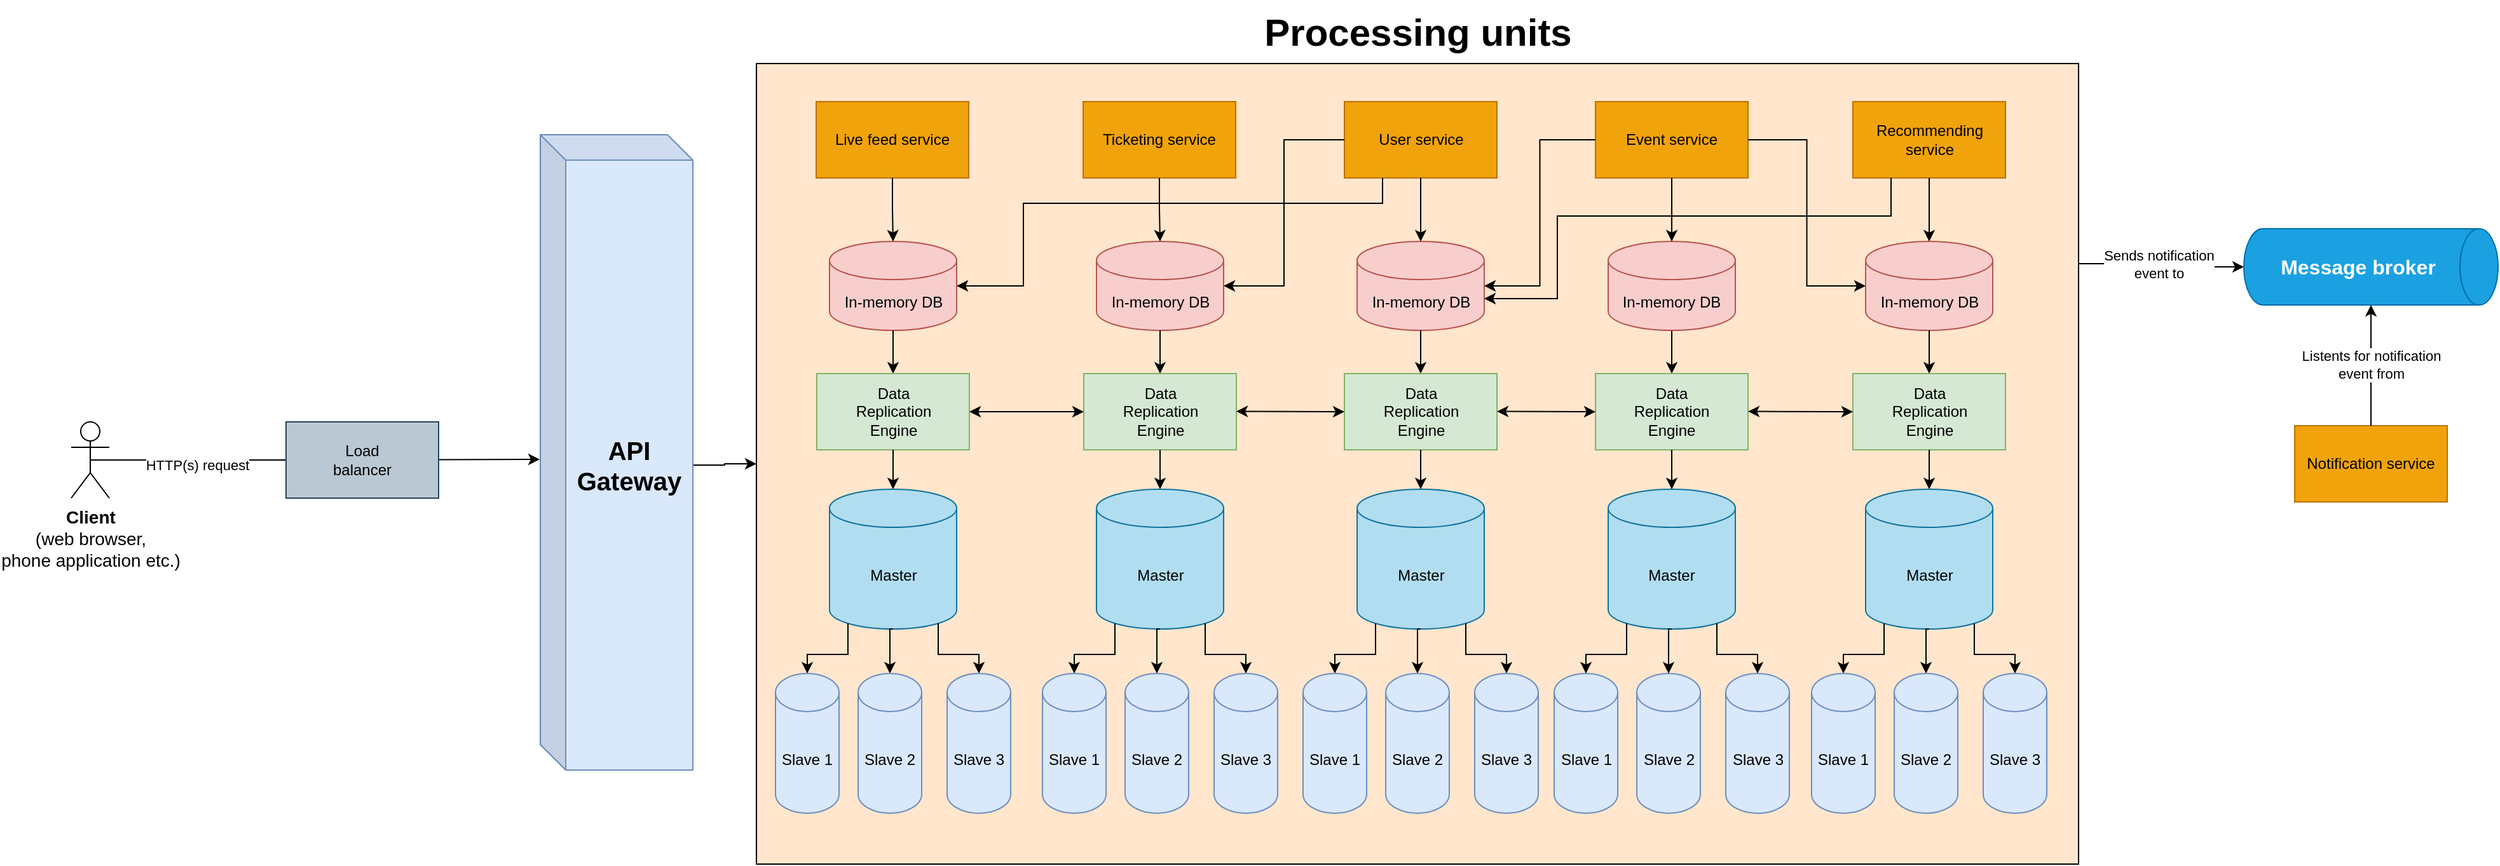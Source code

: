 <mxfile version="22.1.3" type="device">
  <diagram name="1 oldal" id="s9Mcpa4K2l946EQy9fjX">
    <mxGraphModel dx="2856" dy="904" grid="1" gridSize="10" guides="1" tooltips="1" connect="1" arrows="1" fold="1" page="1" pageScale="1" pageWidth="1169" pageHeight="827" math="0" shadow="0">
      <root>
        <mxCell id="0" />
        <mxCell id="1" parent="0" />
        <mxCell id="5I7TPQn2OmLXqwLl5cTM-29" value="" style="rounded=0;whiteSpace=wrap;html=1;fillColor=#ffe6cc;strokeColor=#000000;" parent="1" vertex="1">
          <mxGeometry x="-60" y="170" width="1040" height="630" as="geometry" />
        </mxCell>
        <mxCell id="5I7TPQn2OmLXqwLl5cTM-6" style="edgeStyle=orthogonalEdgeStyle;rounded=0;orthogonalLoop=1;jettySize=auto;html=1;exitX=0.5;exitY=0.5;exitDx=0;exitDy=0;exitPerimeter=0;entryX=-0.004;entryY=0.511;entryDx=0;entryDy=0;entryPerimeter=0;" parent="1" source="5I7TPQn2OmLXqwLl5cTM-1" target="5I7TPQn2OmLXqwLl5cTM-9" edge="1">
          <mxGeometry relative="1" as="geometry">
            <mxPoint x="119.87" y="450" as="targetPoint" />
          </mxGeometry>
        </mxCell>
        <mxCell id="5I7TPQn2OmLXqwLl5cTM-8" value="HTTP(s) request" style="edgeLabel;html=1;align=center;verticalAlign=middle;resizable=0;points=[];" parent="5I7TPQn2OmLXqwLl5cTM-6" vertex="1" connectable="0">
          <mxGeometry x="0.258" relative="1" as="geometry">
            <mxPoint x="-138" y="4" as="offset" />
          </mxGeometry>
        </mxCell>
        <mxCell id="5I7TPQn2OmLXqwLl5cTM-1" value="&lt;font style=&quot;font-size: 14px;&quot;&gt;&lt;b&gt;Client&lt;/b&gt;&lt;br&gt;(web browser,&lt;br&gt;phone application etc.)&lt;/font&gt;" style="shape=umlActor;verticalLabelPosition=bottom;verticalAlign=top;html=1;outlineConnect=0;" parent="1" vertex="1">
          <mxGeometry x="-599" y="452" width="30" height="60" as="geometry" />
        </mxCell>
        <mxCell id="G1bNZVENHBoAvyQeoXGI-101" style="edgeStyle=orthogonalEdgeStyle;rounded=0;orthogonalLoop=1;jettySize=auto;html=1;exitX=0;exitY=0;exitDx=120.0;exitDy=260;exitPerimeter=0;entryX=0;entryY=0.5;entryDx=0;entryDy=0;" parent="1" source="5I7TPQn2OmLXqwLl5cTM-9" target="5I7TPQn2OmLXqwLl5cTM-29" edge="1">
          <mxGeometry relative="1" as="geometry" />
        </mxCell>
        <mxCell id="5I7TPQn2OmLXqwLl5cTM-9" value="&lt;b style=&quot;font-size: 20px;&quot;&gt;API&lt;br&gt;Gateway&lt;/b&gt;" style="shape=cube;whiteSpace=wrap;html=1;boundedLbl=1;backgroundOutline=1;darkOpacity=0.05;darkOpacity2=0.1;fillColor=#dae8fc;strokeColor=#6c8ebf;" parent="1" vertex="1">
          <mxGeometry x="-230" y="226" width="120" height="500" as="geometry" />
        </mxCell>
        <mxCell id="5I7TPQn2OmLXqwLl5cTM-11" value="Event service" style="rounded=0;whiteSpace=wrap;html=1;fillColor=#f0a30a;fontColor=#000000;strokeColor=#BD7000;" parent="1" vertex="1">
          <mxGeometry x="600" y="200" width="120" height="60" as="geometry" />
        </mxCell>
        <mxCell id="5I7TPQn2OmLXqwLl5cTM-12" value="User service" style="rounded=0;whiteSpace=wrap;html=1;fillColor=#f0a30a;fontColor=#000000;strokeColor=#BD7000;" parent="1" vertex="1">
          <mxGeometry x="402.5" y="200" width="120" height="60" as="geometry" />
        </mxCell>
        <mxCell id="5I7TPQn2OmLXqwLl5cTM-13" value="Ticketing service" style="rounded=0;whiteSpace=wrap;html=1;fillColor=#f0a30a;fontColor=#000000;strokeColor=#BD7000;" parent="1" vertex="1">
          <mxGeometry x="197" y="200" width="120" height="60" as="geometry" />
        </mxCell>
        <mxCell id="5I7TPQn2OmLXqwLl5cTM-14" value="Live feed service" style="rounded=0;whiteSpace=wrap;html=1;fillColor=#f0a30a;fontColor=#000000;strokeColor=#BD7000;" parent="1" vertex="1">
          <mxGeometry x="-13" y="200" width="120" height="60" as="geometry" />
        </mxCell>
        <mxCell id="5I7TPQn2OmLXqwLl5cTM-16" value="Recommending service" style="rounded=0;whiteSpace=wrap;html=1;fillColor=#f0a30a;fontColor=#000000;strokeColor=#BD7000;" parent="1" vertex="1">
          <mxGeometry x="802.5" y="200" width="120" height="60" as="geometry" />
        </mxCell>
        <mxCell id="5I7TPQn2OmLXqwLl5cTM-34" value="&lt;font style=&quot;font-size: 30px;&quot;&gt;&lt;b style=&quot;font-size: 30px;&quot;&gt;Processing units&lt;/b&gt;&lt;/font&gt;" style="text;html=1;align=center;verticalAlign=middle;resizable=0;points=[];autosize=1;strokeColor=none;fillColor=none;fontSize=30;" parent="1" vertex="1">
          <mxGeometry x="325" y="120" width="270" height="50" as="geometry" />
        </mxCell>
        <mxCell id="ZkYupQF6wau2qRQoMupU-15" value="Notification service" style="rounded=0;whiteSpace=wrap;html=1;fillColor=#f0a30a;fontColor=#000000;strokeColor=#BD7000;" parent="1" vertex="1">
          <mxGeometry x="1150" y="455" width="120" height="60" as="geometry" />
        </mxCell>
        <mxCell id="ZkYupQF6wau2qRQoMupU-18" value="" style="group" parent="1" vertex="1" connectable="0">
          <mxGeometry x="1110" y="300" width="200" height="60" as="geometry" />
        </mxCell>
        <mxCell id="ZkYupQF6wau2qRQoMupU-19" value="" style="shape=cylinder3;whiteSpace=wrap;html=1;boundedLbl=1;backgroundOutline=1;size=15;rotation=90;fillColor=#1ba1e2;fontColor=#ffffff;strokeColor=#006EAF;" parent="ZkYupQF6wau2qRQoMupU-18" vertex="1">
          <mxGeometry x="70" y="-70" width="60" height="200" as="geometry" />
        </mxCell>
        <mxCell id="ZkYupQF6wau2qRQoMupU-20" value="Message broker" style="text;html=1;align=center;verticalAlign=middle;whiteSpace=wrap;rounded=0;fontStyle=1;fontSize=16;fontColor=#FFFFFF;" parent="ZkYupQF6wau2qRQoMupU-18" vertex="1">
          <mxGeometry x="10" y="5" width="160" height="50" as="geometry" />
        </mxCell>
        <mxCell id="ZkYupQF6wau2qRQoMupU-25" style="edgeStyle=orthogonalEdgeStyle;rounded=0;orthogonalLoop=1;jettySize=auto;html=1;exitX=0.5;exitY=1;exitDx=0;exitDy=0;exitPerimeter=0;entryX=0.5;entryY=0;entryDx=0;entryDy=0;" parent="1" source="ZkYupQF6wau2qRQoMupU-22" target="ZkYupQF6wau2qRQoMupU-24" edge="1">
          <mxGeometry relative="1" as="geometry" />
        </mxCell>
        <mxCell id="ZkYupQF6wau2qRQoMupU-22" value="In-memory DB" style="shape=cylinder3;whiteSpace=wrap;html=1;boundedLbl=1;backgroundOutline=1;size=15;fillColor=#f8cecc;strokeColor=#b85450;" parent="1" vertex="1">
          <mxGeometry x="610" y="310" width="100" height="70" as="geometry" />
        </mxCell>
        <mxCell id="ZkYupQF6wau2qRQoMupU-23" style="edgeStyle=orthogonalEdgeStyle;rounded=0;orthogonalLoop=1;jettySize=auto;html=1;exitX=0.5;exitY=1;exitDx=0;exitDy=0;entryX=0.5;entryY=0;entryDx=0;entryDy=0;entryPerimeter=0;" parent="1" source="5I7TPQn2OmLXqwLl5cTM-11" target="ZkYupQF6wau2qRQoMupU-22" edge="1">
          <mxGeometry relative="1" as="geometry" />
        </mxCell>
        <mxCell id="ZkYupQF6wau2qRQoMupU-24" value="Data&lt;br&gt;Replication&lt;br&gt;Engine" style="whiteSpace=wrap;html=1;fillColor=#d5e8d4;strokeColor=#82b366;" parent="1" vertex="1">
          <mxGeometry x="600" y="414" width="120" height="60" as="geometry" />
        </mxCell>
        <mxCell id="ZkYupQF6wau2qRQoMupU-26" value="Master" style="shape=cylinder3;whiteSpace=wrap;html=1;boundedLbl=1;backgroundOutline=1;size=15;fillColor=#b1ddf0;strokeColor=#10739e;" parent="1" vertex="1">
          <mxGeometry x="610" y="505" width="100" height="110" as="geometry" />
        </mxCell>
        <mxCell id="ZkYupQF6wau2qRQoMupU-27" style="edgeStyle=orthogonalEdgeStyle;rounded=0;orthogonalLoop=1;jettySize=auto;html=1;exitX=0.5;exitY=1;exitDx=0;exitDy=0;entryX=0.5;entryY=0;entryDx=0;entryDy=0;entryPerimeter=0;" parent="1" source="ZkYupQF6wau2qRQoMupU-24" target="ZkYupQF6wau2qRQoMupU-26" edge="1">
          <mxGeometry relative="1" as="geometry" />
        </mxCell>
        <mxCell id="ZkYupQF6wau2qRQoMupU-28" value="Slave 1" style="shape=cylinder3;whiteSpace=wrap;html=1;boundedLbl=1;backgroundOutline=1;size=15;fillColor=#dae8fc;strokeColor=#6c8ebf;" parent="1" vertex="1">
          <mxGeometry x="567.5" y="650" width="50" height="110" as="geometry" />
        </mxCell>
        <mxCell id="ZkYupQF6wau2qRQoMupU-29" value="Slave 2" style="shape=cylinder3;whiteSpace=wrap;html=1;boundedLbl=1;backgroundOutline=1;size=15;fillColor=#dae8fc;strokeColor=#6c8ebf;" parent="1" vertex="1">
          <mxGeometry x="632.5" y="650" width="50" height="110" as="geometry" />
        </mxCell>
        <mxCell id="ZkYupQF6wau2qRQoMupU-30" value="Slave 3" style="shape=cylinder3;whiteSpace=wrap;html=1;boundedLbl=1;backgroundOutline=1;size=15;fillColor=#dae8fc;strokeColor=#6c8ebf;" parent="1" vertex="1">
          <mxGeometry x="702.5" y="650" width="50" height="110" as="geometry" />
        </mxCell>
        <mxCell id="ZkYupQF6wau2qRQoMupU-31" style="edgeStyle=orthogonalEdgeStyle;rounded=0;orthogonalLoop=1;jettySize=auto;html=1;exitX=0.5;exitY=1;exitDx=0;exitDy=0;exitPerimeter=0;entryX=0.5;entryY=0;entryDx=0;entryDy=0;entryPerimeter=0;" parent="1" source="ZkYupQF6wau2qRQoMupU-26" target="ZkYupQF6wau2qRQoMupU-29" edge="1">
          <mxGeometry relative="1" as="geometry" />
        </mxCell>
        <mxCell id="ZkYupQF6wau2qRQoMupU-32" style="edgeStyle=orthogonalEdgeStyle;rounded=0;orthogonalLoop=1;jettySize=auto;html=1;exitX=0.145;exitY=1;exitDx=0;exitDy=-4.35;exitPerimeter=0;entryX=0.5;entryY=0;entryDx=0;entryDy=0;entryPerimeter=0;" parent="1" source="ZkYupQF6wau2qRQoMupU-26" target="ZkYupQF6wau2qRQoMupU-28" edge="1">
          <mxGeometry relative="1" as="geometry" />
        </mxCell>
        <mxCell id="ZkYupQF6wau2qRQoMupU-33" style="edgeStyle=orthogonalEdgeStyle;rounded=0;orthogonalLoop=1;jettySize=auto;html=1;exitX=0.855;exitY=1;exitDx=0;exitDy=-4.35;exitPerimeter=0;entryX=0.5;entryY=0;entryDx=0;entryDy=0;entryPerimeter=0;" parent="1" source="ZkYupQF6wau2qRQoMupU-26" target="ZkYupQF6wau2qRQoMupU-30" edge="1">
          <mxGeometry relative="1" as="geometry" />
        </mxCell>
        <mxCell id="ZkYupQF6wau2qRQoMupU-34" value="In-memory DB" style="shape=cylinder3;whiteSpace=wrap;html=1;boundedLbl=1;backgroundOutline=1;size=15;fillColor=#f8cecc;strokeColor=#b85450;" parent="1" vertex="1">
          <mxGeometry x="812.5" y="310" width="100" height="70" as="geometry" />
        </mxCell>
        <mxCell id="ZkYupQF6wau2qRQoMupU-35" style="edgeStyle=orthogonalEdgeStyle;rounded=0;orthogonalLoop=1;jettySize=auto;html=1;exitX=0.5;exitY=1;exitDx=0;exitDy=0;exitPerimeter=0;entryX=0.5;entryY=0;entryDx=0;entryDy=0;" parent="1" source="ZkYupQF6wau2qRQoMupU-34" target="ZkYupQF6wau2qRQoMupU-36" edge="1">
          <mxGeometry relative="1" as="geometry" />
        </mxCell>
        <mxCell id="ZkYupQF6wau2qRQoMupU-36" value="Data&lt;br&gt;Replication&lt;br&gt;Engine" style="whiteSpace=wrap;html=1;fillColor=#d5e8d4;strokeColor=#82b366;" parent="1" vertex="1">
          <mxGeometry x="802.5" y="414" width="120" height="60" as="geometry" />
        </mxCell>
        <mxCell id="ZkYupQF6wau2qRQoMupU-37" style="edgeStyle=orthogonalEdgeStyle;rounded=0;orthogonalLoop=1;jettySize=auto;html=1;exitX=0.5;exitY=1;exitDx=0;exitDy=0;entryX=0.5;entryY=0;entryDx=0;entryDy=0;entryPerimeter=0;" parent="1" source="ZkYupQF6wau2qRQoMupU-36" target="ZkYupQF6wau2qRQoMupU-38" edge="1">
          <mxGeometry relative="1" as="geometry" />
        </mxCell>
        <mxCell id="ZkYupQF6wau2qRQoMupU-38" value="Master" style="shape=cylinder3;whiteSpace=wrap;html=1;boundedLbl=1;backgroundOutline=1;size=15;fillColor=#b1ddf0;strokeColor=#10739e;" parent="1" vertex="1">
          <mxGeometry x="812.5" y="505" width="100" height="110" as="geometry" />
        </mxCell>
        <mxCell id="ZkYupQF6wau2qRQoMupU-39" style="edgeStyle=orthogonalEdgeStyle;rounded=0;orthogonalLoop=1;jettySize=auto;html=1;exitX=0.145;exitY=1;exitDx=0;exitDy=-4.35;exitPerimeter=0;entryX=0.5;entryY=0;entryDx=0;entryDy=0;entryPerimeter=0;" parent="1" source="ZkYupQF6wau2qRQoMupU-38" target="ZkYupQF6wau2qRQoMupU-44" edge="1">
          <mxGeometry relative="1" as="geometry" />
        </mxCell>
        <mxCell id="ZkYupQF6wau2qRQoMupU-40" style="edgeStyle=orthogonalEdgeStyle;rounded=0;orthogonalLoop=1;jettySize=auto;html=1;exitX=0.5;exitY=1;exitDx=0;exitDy=0;exitPerimeter=0;entryX=0.5;entryY=0;entryDx=0;entryDy=0;entryPerimeter=0;" parent="1" source="ZkYupQF6wau2qRQoMupU-38" target="ZkYupQF6wau2qRQoMupU-43" edge="1">
          <mxGeometry relative="1" as="geometry" />
        </mxCell>
        <mxCell id="ZkYupQF6wau2qRQoMupU-41" style="edgeStyle=orthogonalEdgeStyle;rounded=0;orthogonalLoop=1;jettySize=auto;html=1;exitX=0.855;exitY=1;exitDx=0;exitDy=-4.35;exitPerimeter=0;entryX=0.5;entryY=0;entryDx=0;entryDy=0;entryPerimeter=0;" parent="1" source="ZkYupQF6wau2qRQoMupU-38" target="ZkYupQF6wau2qRQoMupU-42" edge="1">
          <mxGeometry relative="1" as="geometry" />
        </mxCell>
        <mxCell id="ZkYupQF6wau2qRQoMupU-42" value="Slave 3" style="shape=cylinder3;whiteSpace=wrap;html=1;boundedLbl=1;backgroundOutline=1;size=15;fillColor=#dae8fc;strokeColor=#6c8ebf;" parent="1" vertex="1">
          <mxGeometry x="905" y="650" width="50" height="110" as="geometry" />
        </mxCell>
        <mxCell id="ZkYupQF6wau2qRQoMupU-43" value="Slave 2" style="shape=cylinder3;whiteSpace=wrap;html=1;boundedLbl=1;backgroundOutline=1;size=15;fillColor=#dae8fc;strokeColor=#6c8ebf;" parent="1" vertex="1">
          <mxGeometry x="835" y="650" width="50" height="110" as="geometry" />
        </mxCell>
        <mxCell id="ZkYupQF6wau2qRQoMupU-44" value="Slave 1" style="shape=cylinder3;whiteSpace=wrap;html=1;boundedLbl=1;backgroundOutline=1;size=15;fillColor=#dae8fc;strokeColor=#6c8ebf;" parent="1" vertex="1">
          <mxGeometry x="770" y="650" width="50" height="110" as="geometry" />
        </mxCell>
        <mxCell id="ZkYupQF6wau2qRQoMupU-45" value="In-memory DB" style="shape=cylinder3;whiteSpace=wrap;html=1;boundedLbl=1;backgroundOutline=1;size=15;fillColor=#f8cecc;strokeColor=#b85450;" parent="1" vertex="1">
          <mxGeometry x="412.5" y="310" width="100" height="70" as="geometry" />
        </mxCell>
        <mxCell id="ZkYupQF6wau2qRQoMupU-46" style="edgeStyle=orthogonalEdgeStyle;rounded=0;orthogonalLoop=1;jettySize=auto;html=1;exitX=0.5;exitY=1;exitDx=0;exitDy=0;exitPerimeter=0;entryX=0.5;entryY=0;entryDx=0;entryDy=0;" parent="1" source="ZkYupQF6wau2qRQoMupU-45" target="ZkYupQF6wau2qRQoMupU-47" edge="1">
          <mxGeometry relative="1" as="geometry" />
        </mxCell>
        <mxCell id="ZkYupQF6wau2qRQoMupU-47" value="Data&lt;br&gt;Replication&lt;br&gt;Engine" style="whiteSpace=wrap;html=1;fillColor=#d5e8d4;strokeColor=#82b366;" parent="1" vertex="1">
          <mxGeometry x="402.5" y="414" width="120" height="60" as="geometry" />
        </mxCell>
        <mxCell id="ZkYupQF6wau2qRQoMupU-48" style="edgeStyle=orthogonalEdgeStyle;rounded=0;orthogonalLoop=1;jettySize=auto;html=1;exitX=0.5;exitY=1;exitDx=0;exitDy=0;entryX=0.5;entryY=0;entryDx=0;entryDy=0;entryPerimeter=0;" parent="1" source="ZkYupQF6wau2qRQoMupU-47" target="ZkYupQF6wau2qRQoMupU-49" edge="1">
          <mxGeometry relative="1" as="geometry" />
        </mxCell>
        <mxCell id="ZkYupQF6wau2qRQoMupU-49" value="Master" style="shape=cylinder3;whiteSpace=wrap;html=1;boundedLbl=1;backgroundOutline=1;size=15;fillColor=#b1ddf0;strokeColor=#10739e;" parent="1" vertex="1">
          <mxGeometry x="412.5" y="505" width="100" height="110" as="geometry" />
        </mxCell>
        <mxCell id="ZkYupQF6wau2qRQoMupU-50" style="edgeStyle=orthogonalEdgeStyle;rounded=0;orthogonalLoop=1;jettySize=auto;html=1;exitX=0.145;exitY=1;exitDx=0;exitDy=-4.35;exitPerimeter=0;entryX=0.5;entryY=0;entryDx=0;entryDy=0;entryPerimeter=0;" parent="1" source="ZkYupQF6wau2qRQoMupU-49" target="ZkYupQF6wau2qRQoMupU-55" edge="1">
          <mxGeometry relative="1" as="geometry" />
        </mxCell>
        <mxCell id="ZkYupQF6wau2qRQoMupU-51" style="edgeStyle=orthogonalEdgeStyle;rounded=0;orthogonalLoop=1;jettySize=auto;html=1;exitX=0.5;exitY=1;exitDx=0;exitDy=0;exitPerimeter=0;entryX=0.5;entryY=0;entryDx=0;entryDy=0;entryPerimeter=0;" parent="1" source="ZkYupQF6wau2qRQoMupU-49" target="ZkYupQF6wau2qRQoMupU-54" edge="1">
          <mxGeometry relative="1" as="geometry" />
        </mxCell>
        <mxCell id="ZkYupQF6wau2qRQoMupU-52" style="edgeStyle=orthogonalEdgeStyle;rounded=0;orthogonalLoop=1;jettySize=auto;html=1;exitX=0.855;exitY=1;exitDx=0;exitDy=-4.35;exitPerimeter=0;entryX=0.5;entryY=0;entryDx=0;entryDy=0;entryPerimeter=0;" parent="1" source="ZkYupQF6wau2qRQoMupU-49" target="ZkYupQF6wau2qRQoMupU-53" edge="1">
          <mxGeometry relative="1" as="geometry" />
        </mxCell>
        <mxCell id="ZkYupQF6wau2qRQoMupU-53" value="Slave 3" style="shape=cylinder3;whiteSpace=wrap;html=1;boundedLbl=1;backgroundOutline=1;size=15;fillColor=#dae8fc;strokeColor=#6c8ebf;" parent="1" vertex="1">
          <mxGeometry x="505" y="650" width="50" height="110" as="geometry" />
        </mxCell>
        <mxCell id="ZkYupQF6wau2qRQoMupU-54" value="Slave 2" style="shape=cylinder3;whiteSpace=wrap;html=1;boundedLbl=1;backgroundOutline=1;size=15;fillColor=#dae8fc;strokeColor=#6c8ebf;" parent="1" vertex="1">
          <mxGeometry x="435" y="650" width="50" height="110" as="geometry" />
        </mxCell>
        <mxCell id="ZkYupQF6wau2qRQoMupU-55" value="Slave 1" style="shape=cylinder3;whiteSpace=wrap;html=1;boundedLbl=1;backgroundOutline=1;size=15;fillColor=#dae8fc;strokeColor=#6c8ebf;" parent="1" vertex="1">
          <mxGeometry x="370" y="650" width="50" height="110" as="geometry" />
        </mxCell>
        <mxCell id="ZkYupQF6wau2qRQoMupU-56" value="In-memory DB" style="shape=cylinder3;whiteSpace=wrap;html=1;boundedLbl=1;backgroundOutline=1;size=15;fillColor=#f8cecc;strokeColor=#b85450;" parent="1" vertex="1">
          <mxGeometry x="207.5" y="310" width="100" height="70" as="geometry" />
        </mxCell>
        <mxCell id="ZkYupQF6wau2qRQoMupU-57" style="edgeStyle=orthogonalEdgeStyle;rounded=0;orthogonalLoop=1;jettySize=auto;html=1;exitX=0.5;exitY=1;exitDx=0;exitDy=0;exitPerimeter=0;entryX=0.5;entryY=0;entryDx=0;entryDy=0;" parent="1" source="ZkYupQF6wau2qRQoMupU-56" target="ZkYupQF6wau2qRQoMupU-58" edge="1">
          <mxGeometry relative="1" as="geometry" />
        </mxCell>
        <mxCell id="ZkYupQF6wau2qRQoMupU-58" value="Data&lt;br&gt;Replication&lt;br&gt;Engine" style="whiteSpace=wrap;html=1;fillColor=#d5e8d4;strokeColor=#82b366;" parent="1" vertex="1">
          <mxGeometry x="197.5" y="414" width="120" height="60" as="geometry" />
        </mxCell>
        <mxCell id="ZkYupQF6wau2qRQoMupU-59" style="edgeStyle=orthogonalEdgeStyle;rounded=0;orthogonalLoop=1;jettySize=auto;html=1;exitX=0.5;exitY=1;exitDx=0;exitDy=0;entryX=0.5;entryY=0;entryDx=0;entryDy=0;entryPerimeter=0;" parent="1" source="ZkYupQF6wau2qRQoMupU-58" target="ZkYupQF6wau2qRQoMupU-60" edge="1">
          <mxGeometry relative="1" as="geometry" />
        </mxCell>
        <mxCell id="ZkYupQF6wau2qRQoMupU-60" value="Master" style="shape=cylinder3;whiteSpace=wrap;html=1;boundedLbl=1;backgroundOutline=1;size=15;fillColor=#b1ddf0;strokeColor=#10739e;" parent="1" vertex="1">
          <mxGeometry x="207.5" y="505" width="100" height="110" as="geometry" />
        </mxCell>
        <mxCell id="ZkYupQF6wau2qRQoMupU-61" style="edgeStyle=orthogonalEdgeStyle;rounded=0;orthogonalLoop=1;jettySize=auto;html=1;exitX=0.145;exitY=1;exitDx=0;exitDy=-4.35;exitPerimeter=0;entryX=0.5;entryY=0;entryDx=0;entryDy=0;entryPerimeter=0;" parent="1" source="ZkYupQF6wau2qRQoMupU-60" target="ZkYupQF6wau2qRQoMupU-66" edge="1">
          <mxGeometry relative="1" as="geometry" />
        </mxCell>
        <mxCell id="ZkYupQF6wau2qRQoMupU-62" style="edgeStyle=orthogonalEdgeStyle;rounded=0;orthogonalLoop=1;jettySize=auto;html=1;exitX=0.5;exitY=1;exitDx=0;exitDy=0;exitPerimeter=0;entryX=0.5;entryY=0;entryDx=0;entryDy=0;entryPerimeter=0;" parent="1" source="ZkYupQF6wau2qRQoMupU-60" target="ZkYupQF6wau2qRQoMupU-65" edge="1">
          <mxGeometry relative="1" as="geometry" />
        </mxCell>
        <mxCell id="ZkYupQF6wau2qRQoMupU-63" style="edgeStyle=orthogonalEdgeStyle;rounded=0;orthogonalLoop=1;jettySize=auto;html=1;exitX=0.855;exitY=1;exitDx=0;exitDy=-4.35;exitPerimeter=0;entryX=0.5;entryY=0;entryDx=0;entryDy=0;entryPerimeter=0;" parent="1" source="ZkYupQF6wau2qRQoMupU-60" target="ZkYupQF6wau2qRQoMupU-64" edge="1">
          <mxGeometry relative="1" as="geometry" />
        </mxCell>
        <mxCell id="ZkYupQF6wau2qRQoMupU-64" value="Slave 3" style="shape=cylinder3;whiteSpace=wrap;html=1;boundedLbl=1;backgroundOutline=1;size=15;fillColor=#dae8fc;strokeColor=#6c8ebf;" parent="1" vertex="1">
          <mxGeometry x="300" y="650" width="50" height="110" as="geometry" />
        </mxCell>
        <mxCell id="ZkYupQF6wau2qRQoMupU-65" value="Slave 2" style="shape=cylinder3;whiteSpace=wrap;html=1;boundedLbl=1;backgroundOutline=1;size=15;fillColor=#dae8fc;strokeColor=#6c8ebf;" parent="1" vertex="1">
          <mxGeometry x="230" y="650" width="50" height="110" as="geometry" />
        </mxCell>
        <mxCell id="ZkYupQF6wau2qRQoMupU-66" value="Slave 1" style="shape=cylinder3;whiteSpace=wrap;html=1;boundedLbl=1;backgroundOutline=1;size=15;fillColor=#dae8fc;strokeColor=#6c8ebf;" parent="1" vertex="1">
          <mxGeometry x="165" y="650" width="50" height="110" as="geometry" />
        </mxCell>
        <mxCell id="ZkYupQF6wau2qRQoMupU-67" value="In-memory DB" style="shape=cylinder3;whiteSpace=wrap;html=1;boundedLbl=1;backgroundOutline=1;size=15;fillColor=#f8cecc;strokeColor=#b85450;" parent="1" vertex="1">
          <mxGeometry x="-2.5" y="310" width="100" height="70" as="geometry" />
        </mxCell>
        <mxCell id="ZkYupQF6wau2qRQoMupU-68" style="edgeStyle=orthogonalEdgeStyle;rounded=0;orthogonalLoop=1;jettySize=auto;html=1;exitX=0.5;exitY=1;exitDx=0;exitDy=0;exitPerimeter=0;entryX=0.5;entryY=0;entryDx=0;entryDy=0;" parent="1" source="ZkYupQF6wau2qRQoMupU-67" target="ZkYupQF6wau2qRQoMupU-69" edge="1">
          <mxGeometry relative="1" as="geometry" />
        </mxCell>
        <mxCell id="ZkYupQF6wau2qRQoMupU-69" value="Data&lt;br&gt;Replication&lt;br&gt;Engine" style="whiteSpace=wrap;html=1;fillColor=#d5e8d4;strokeColor=#82b366;" parent="1" vertex="1">
          <mxGeometry x="-12.5" y="414" width="120" height="60" as="geometry" />
        </mxCell>
        <mxCell id="ZkYupQF6wau2qRQoMupU-70" style="edgeStyle=orthogonalEdgeStyle;rounded=0;orthogonalLoop=1;jettySize=auto;html=1;exitX=0.5;exitY=1;exitDx=0;exitDy=0;entryX=0.5;entryY=0;entryDx=0;entryDy=0;entryPerimeter=0;" parent="1" source="ZkYupQF6wau2qRQoMupU-69" target="ZkYupQF6wau2qRQoMupU-71" edge="1">
          <mxGeometry relative="1" as="geometry" />
        </mxCell>
        <mxCell id="ZkYupQF6wau2qRQoMupU-71" value="Master" style="shape=cylinder3;whiteSpace=wrap;html=1;boundedLbl=1;backgroundOutline=1;size=15;fillColor=#b1ddf0;strokeColor=#10739e;" parent="1" vertex="1">
          <mxGeometry x="-2.5" y="505" width="100" height="110" as="geometry" />
        </mxCell>
        <mxCell id="ZkYupQF6wau2qRQoMupU-72" style="edgeStyle=orthogonalEdgeStyle;rounded=0;orthogonalLoop=1;jettySize=auto;html=1;exitX=0.145;exitY=1;exitDx=0;exitDy=-4.35;exitPerimeter=0;entryX=0.5;entryY=0;entryDx=0;entryDy=0;entryPerimeter=0;" parent="1" source="ZkYupQF6wau2qRQoMupU-71" target="ZkYupQF6wau2qRQoMupU-77" edge="1">
          <mxGeometry relative="1" as="geometry" />
        </mxCell>
        <mxCell id="ZkYupQF6wau2qRQoMupU-73" style="edgeStyle=orthogonalEdgeStyle;rounded=0;orthogonalLoop=1;jettySize=auto;html=1;exitX=0.5;exitY=1;exitDx=0;exitDy=0;exitPerimeter=0;entryX=0.5;entryY=0;entryDx=0;entryDy=0;entryPerimeter=0;" parent="1" source="ZkYupQF6wau2qRQoMupU-71" target="ZkYupQF6wau2qRQoMupU-76" edge="1">
          <mxGeometry relative="1" as="geometry" />
        </mxCell>
        <mxCell id="ZkYupQF6wau2qRQoMupU-74" style="edgeStyle=orthogonalEdgeStyle;rounded=0;orthogonalLoop=1;jettySize=auto;html=1;exitX=0.855;exitY=1;exitDx=0;exitDy=-4.35;exitPerimeter=0;entryX=0.5;entryY=0;entryDx=0;entryDy=0;entryPerimeter=0;" parent="1" source="ZkYupQF6wau2qRQoMupU-71" target="ZkYupQF6wau2qRQoMupU-75" edge="1">
          <mxGeometry relative="1" as="geometry" />
        </mxCell>
        <mxCell id="ZkYupQF6wau2qRQoMupU-75" value="Slave 3" style="shape=cylinder3;whiteSpace=wrap;html=1;boundedLbl=1;backgroundOutline=1;size=15;fillColor=#dae8fc;strokeColor=#6c8ebf;" parent="1" vertex="1">
          <mxGeometry x="90" y="650" width="50" height="110" as="geometry" />
        </mxCell>
        <mxCell id="ZkYupQF6wau2qRQoMupU-76" value="Slave 2" style="shape=cylinder3;whiteSpace=wrap;html=1;boundedLbl=1;backgroundOutline=1;size=15;fillColor=#dae8fc;strokeColor=#6c8ebf;" parent="1" vertex="1">
          <mxGeometry x="20" y="650" width="50" height="110" as="geometry" />
        </mxCell>
        <mxCell id="ZkYupQF6wau2qRQoMupU-77" value="Slave 1" style="shape=cylinder3;whiteSpace=wrap;html=1;boundedLbl=1;backgroundOutline=1;size=15;fillColor=#dae8fc;strokeColor=#6c8ebf;" parent="1" vertex="1">
          <mxGeometry x="-45" y="650" width="50" height="110" as="geometry" />
        </mxCell>
        <mxCell id="ZkYupQF6wau2qRQoMupU-78" style="edgeStyle=orthogonalEdgeStyle;rounded=0;orthogonalLoop=1;jettySize=auto;html=1;exitX=0.5;exitY=1;exitDx=0;exitDy=0;entryX=0.5;entryY=0;entryDx=0;entryDy=0;entryPerimeter=0;" parent="1" source="5I7TPQn2OmLXqwLl5cTM-16" target="ZkYupQF6wau2qRQoMupU-34" edge="1">
          <mxGeometry relative="1" as="geometry" />
        </mxCell>
        <mxCell id="ZkYupQF6wau2qRQoMupU-79" style="edgeStyle=orthogonalEdgeStyle;rounded=0;orthogonalLoop=1;jettySize=auto;html=1;exitX=0.5;exitY=1;exitDx=0;exitDy=0;entryX=0.5;entryY=0;entryDx=0;entryDy=0;entryPerimeter=0;" parent="1" source="5I7TPQn2OmLXqwLl5cTM-12" target="ZkYupQF6wau2qRQoMupU-45" edge="1">
          <mxGeometry relative="1" as="geometry" />
        </mxCell>
        <mxCell id="ZkYupQF6wau2qRQoMupU-80" style="edgeStyle=orthogonalEdgeStyle;rounded=0;orthogonalLoop=1;jettySize=auto;html=1;exitX=0.5;exitY=1;exitDx=0;exitDy=0;entryX=0.5;entryY=0;entryDx=0;entryDy=0;entryPerimeter=0;" parent="1" source="5I7TPQn2OmLXqwLl5cTM-13" target="ZkYupQF6wau2qRQoMupU-56" edge="1">
          <mxGeometry relative="1" as="geometry" />
        </mxCell>
        <mxCell id="ZkYupQF6wau2qRQoMupU-81" style="edgeStyle=orthogonalEdgeStyle;rounded=0;orthogonalLoop=1;jettySize=auto;html=1;exitX=0.5;exitY=1;exitDx=0;exitDy=0;entryX=0.5;entryY=0;entryDx=0;entryDy=0;entryPerimeter=0;" parent="1" source="5I7TPQn2OmLXqwLl5cTM-14" target="ZkYupQF6wau2qRQoMupU-67" edge="1">
          <mxGeometry relative="1" as="geometry" />
        </mxCell>
        <mxCell id="ZkYupQF6wau2qRQoMupU-84" style="edgeStyle=orthogonalEdgeStyle;rounded=0;orthogonalLoop=1;jettySize=auto;html=1;exitX=1;exitY=0.25;exitDx=0;exitDy=0;entryX=0.5;entryY=1;entryDx=0;entryDy=0;entryPerimeter=0;" parent="1" source="5I7TPQn2OmLXqwLl5cTM-29" target="ZkYupQF6wau2qRQoMupU-19" edge="1">
          <mxGeometry relative="1" as="geometry" />
        </mxCell>
        <mxCell id="ZkYupQF6wau2qRQoMupU-85" value="Sends notification&lt;br&gt;event to" style="edgeLabel;html=1;align=center;verticalAlign=middle;resizable=0;points=[];" parent="ZkYupQF6wau2qRQoMupU-84" vertex="1" connectable="0">
          <mxGeometry x="0.157" y="2" relative="1" as="geometry">
            <mxPoint x="-11" as="offset" />
          </mxGeometry>
        </mxCell>
        <mxCell id="ZkYupQF6wau2qRQoMupU-87" style="edgeStyle=orthogonalEdgeStyle;rounded=0;orthogonalLoop=1;jettySize=auto;html=1;exitX=0.5;exitY=0;exitDx=0;exitDy=0;entryX=1;entryY=0.5;entryDx=0;entryDy=0;entryPerimeter=0;" parent="1" source="ZkYupQF6wau2qRQoMupU-15" target="ZkYupQF6wau2qRQoMupU-19" edge="1">
          <mxGeometry relative="1" as="geometry">
            <mxPoint x="1210" y="453.75" as="sourcePoint" />
          </mxGeometry>
        </mxCell>
        <mxCell id="ZkYupQF6wau2qRQoMupU-88" value="Listents for notification&lt;br&gt;event from" style="edgeLabel;html=1;align=center;verticalAlign=middle;resizable=0;points=[];" parent="ZkYupQF6wau2qRQoMupU-87" vertex="1" connectable="0">
          <mxGeometry x="0.008" relative="1" as="geometry">
            <mxPoint as="offset" />
          </mxGeometry>
        </mxCell>
        <mxCell id="G1bNZVENHBoAvyQeoXGI-85" style="edgeStyle=orthogonalEdgeStyle;rounded=0;orthogonalLoop=1;jettySize=auto;html=1;exitX=1;exitY=0.5;exitDx=0;exitDy=0;entryX=0;entryY=0.5;entryDx=0;entryDy=0;entryPerimeter=0;" parent="1" source="5I7TPQn2OmLXqwLl5cTM-11" target="ZkYupQF6wau2qRQoMupU-34" edge="1">
          <mxGeometry relative="1" as="geometry" />
        </mxCell>
        <mxCell id="G1bNZVENHBoAvyQeoXGI-86" style="edgeStyle=orthogonalEdgeStyle;rounded=0;orthogonalLoop=1;jettySize=auto;html=1;exitX=0;exitY=0.5;exitDx=0;exitDy=0;entryX=1;entryY=0.5;entryDx=0;entryDy=0;entryPerimeter=0;" parent="1" source="5I7TPQn2OmLXqwLl5cTM-11" target="ZkYupQF6wau2qRQoMupU-45" edge="1">
          <mxGeometry relative="1" as="geometry" />
        </mxCell>
        <mxCell id="G1bNZVENHBoAvyQeoXGI-87" style="edgeStyle=orthogonalEdgeStyle;rounded=0;orthogonalLoop=1;jettySize=auto;html=1;exitX=0;exitY=0.5;exitDx=0;exitDy=0;entryX=1;entryY=0.5;entryDx=0;entryDy=0;entryPerimeter=0;" parent="1" source="5I7TPQn2OmLXqwLl5cTM-12" target="ZkYupQF6wau2qRQoMupU-56" edge="1">
          <mxGeometry relative="1" as="geometry" />
        </mxCell>
        <mxCell id="G1bNZVENHBoAvyQeoXGI-90" style="edgeStyle=orthogonalEdgeStyle;rounded=0;orthogonalLoop=1;jettySize=auto;html=1;exitX=0.25;exitY=1;exitDx=0;exitDy=0;entryX=1;entryY=0;entryDx=0;entryDy=45;entryPerimeter=0;" parent="1" source="5I7TPQn2OmLXqwLl5cTM-16" target="ZkYupQF6wau2qRQoMupU-45" edge="1">
          <mxGeometry relative="1" as="geometry">
            <Array as="points">
              <mxPoint x="833" y="290" />
              <mxPoint x="570" y="290" />
              <mxPoint x="570" y="355" />
            </Array>
          </mxGeometry>
        </mxCell>
        <mxCell id="G1bNZVENHBoAvyQeoXGI-91" style="edgeStyle=orthogonalEdgeStyle;rounded=0;orthogonalLoop=1;jettySize=auto;html=1;exitX=0.25;exitY=1;exitDx=0;exitDy=0;entryX=1;entryY=0.5;entryDx=0;entryDy=0;entryPerimeter=0;" parent="1" source="5I7TPQn2OmLXqwLl5cTM-12" target="ZkYupQF6wau2qRQoMupU-67" edge="1">
          <mxGeometry relative="1" as="geometry">
            <Array as="points">
              <mxPoint x="433" y="280" />
              <mxPoint x="150" y="280" />
              <mxPoint x="150" y="345" />
            </Array>
          </mxGeometry>
        </mxCell>
        <mxCell id="G1bNZVENHBoAvyQeoXGI-95" value="" style="endArrow=classic;startArrow=classic;html=1;rounded=0;exitX=1;exitY=0.5;exitDx=0;exitDy=0;entryX=0;entryY=0.5;entryDx=0;entryDy=0;" parent="1" source="ZkYupQF6wau2qRQoMupU-69" target="ZkYupQF6wau2qRQoMupU-58" edge="1">
          <mxGeometry width="50" height="50" relative="1" as="geometry">
            <mxPoint x="200" y="510" as="sourcePoint" />
            <mxPoint x="250" y="460" as="targetPoint" />
          </mxGeometry>
        </mxCell>
        <mxCell id="G1bNZVENHBoAvyQeoXGI-96" value="" style="endArrow=classic;startArrow=classic;html=1;rounded=0;exitX=1;exitY=0.5;exitDx=0;exitDy=0;entryX=0;entryY=0.5;entryDx=0;entryDy=0;" parent="1" target="ZkYupQF6wau2qRQoMupU-47" edge="1">
          <mxGeometry width="50" height="50" relative="1" as="geometry">
            <mxPoint x="317.5" y="443.7" as="sourcePoint" />
            <mxPoint x="400" y="444" as="targetPoint" />
          </mxGeometry>
        </mxCell>
        <mxCell id="G1bNZVENHBoAvyQeoXGI-98" value="" style="endArrow=classic;startArrow=classic;html=1;rounded=0;exitX=1;exitY=0.5;exitDx=0;exitDy=0;" parent="1" edge="1">
          <mxGeometry width="50" height="50" relative="1" as="geometry">
            <mxPoint x="522.5" y="443.79" as="sourcePoint" />
            <mxPoint x="600" y="444" as="targetPoint" />
          </mxGeometry>
        </mxCell>
        <mxCell id="G1bNZVENHBoAvyQeoXGI-100" value="" style="endArrow=classic;startArrow=classic;html=1;rounded=0;exitX=1;exitY=0.5;exitDx=0;exitDy=0;entryX=0;entryY=0.5;entryDx=0;entryDy=0;" parent="1" target="ZkYupQF6wau2qRQoMupU-36" edge="1">
          <mxGeometry width="50" height="50" relative="1" as="geometry">
            <mxPoint x="720" y="443.79" as="sourcePoint" />
            <mxPoint x="797.5" y="444" as="targetPoint" />
          </mxGeometry>
        </mxCell>
        <mxCell id="hIqhhaTuOUB1RBvkDhC1-3" value="Load&lt;br&gt;balancer" style="rounded=0;whiteSpace=wrap;html=1;fillColor=#bac8d3;strokeColor=#23445d;" parent="1" vertex="1">
          <mxGeometry x="-430" y="452" width="120" height="60" as="geometry" />
        </mxCell>
      </root>
    </mxGraphModel>
  </diagram>
</mxfile>
